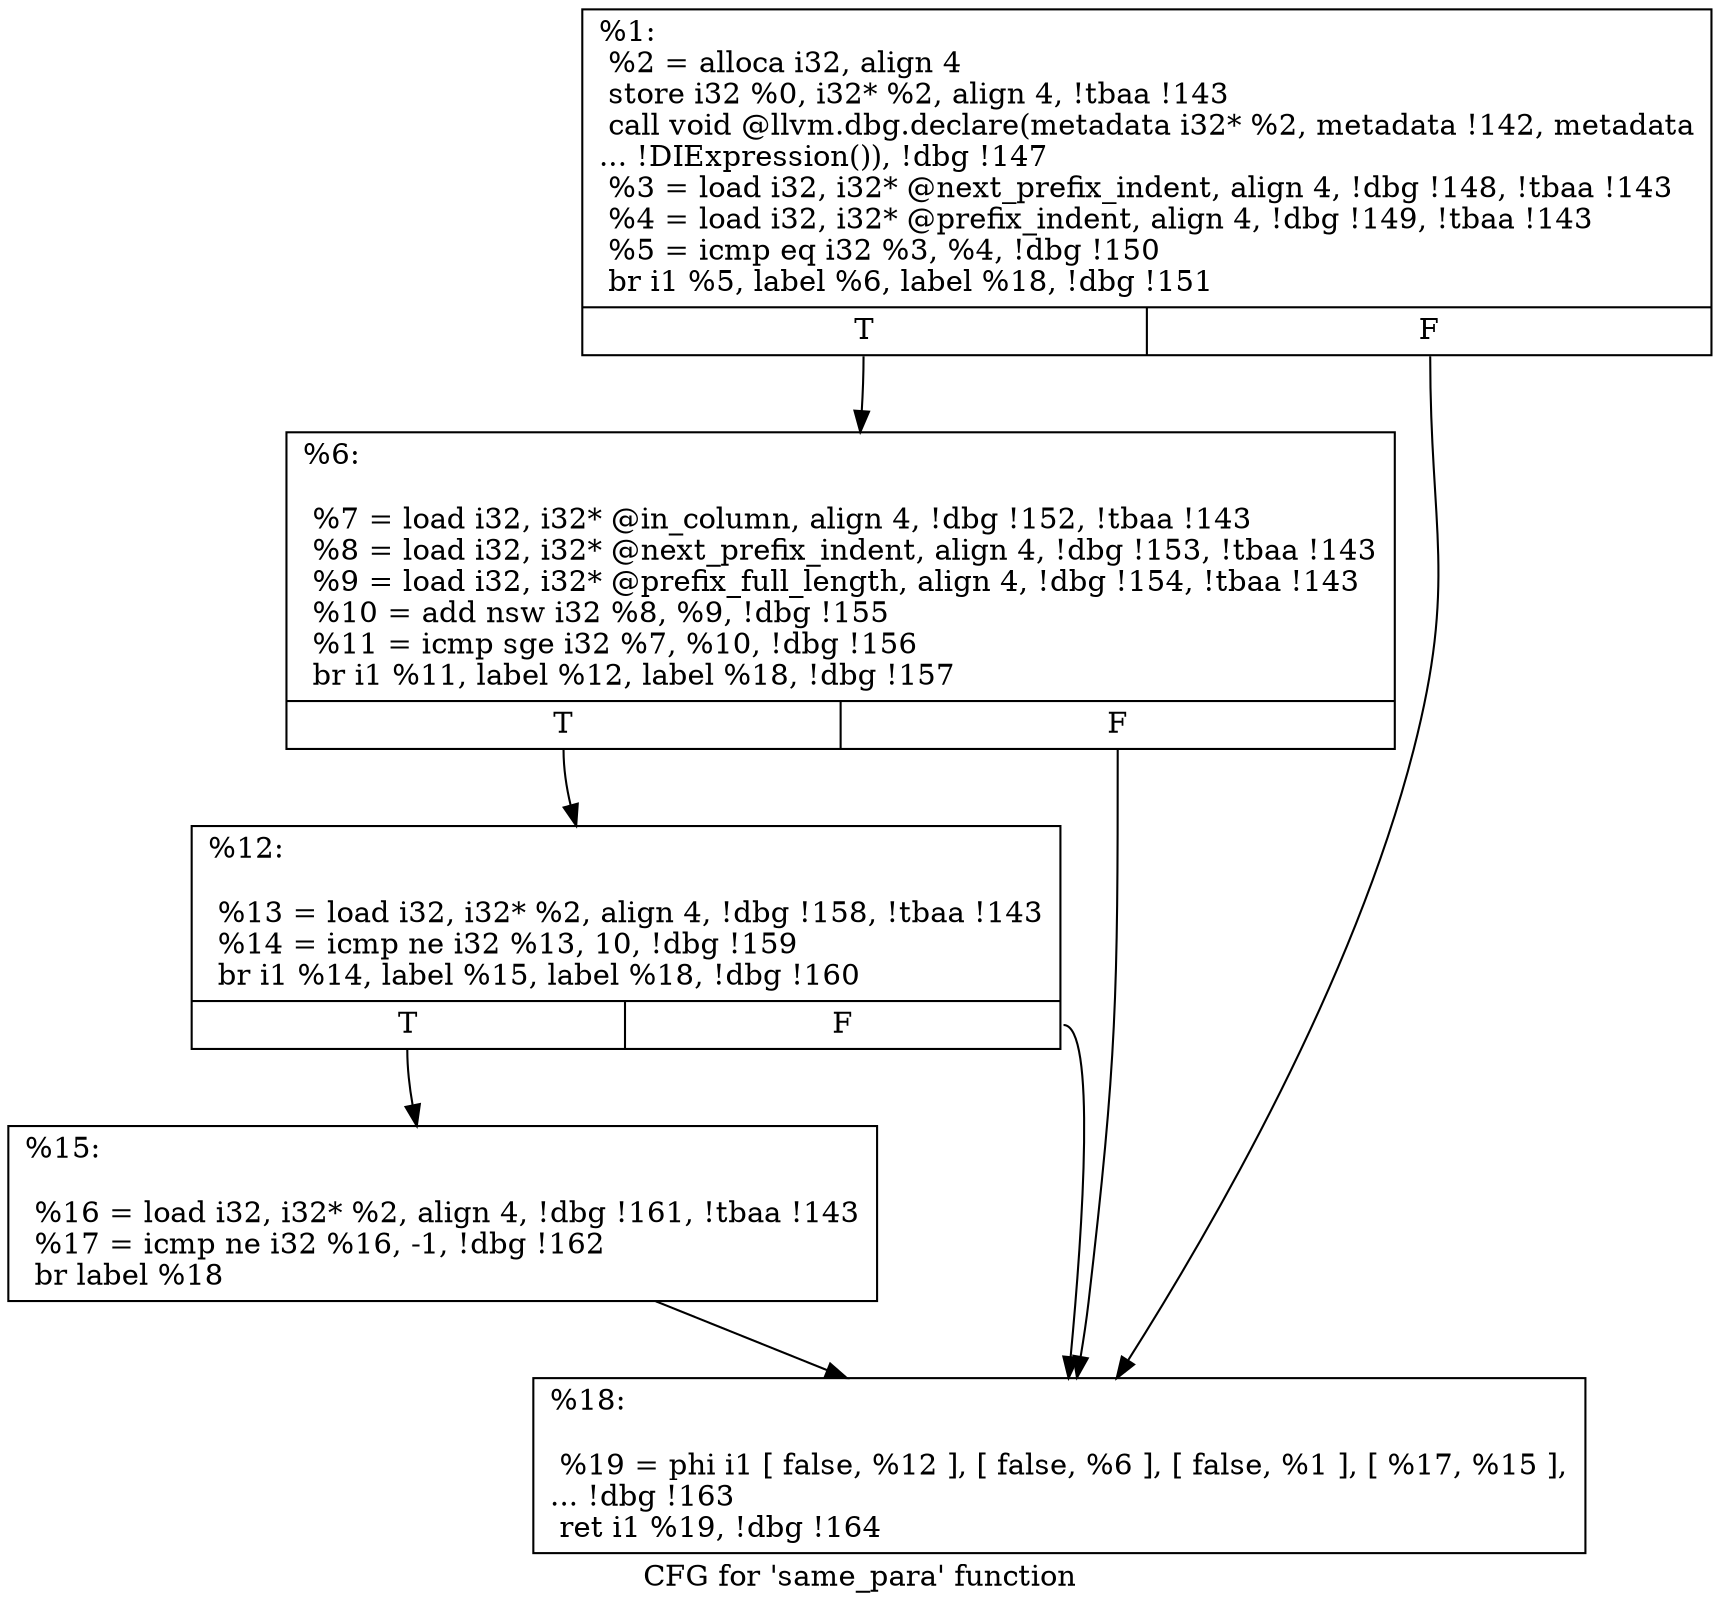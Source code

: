 digraph "CFG for 'same_para' function" {
	label="CFG for 'same_para' function";

	Node0xbbf0f0 [shape=record,label="{%1:\l  %2 = alloca i32, align 4\l  store i32 %0, i32* %2, align 4, !tbaa !143\l  call void @llvm.dbg.declare(metadata i32* %2, metadata !142, metadata\l... !DIExpression()), !dbg !147\l  %3 = load i32, i32* @next_prefix_indent, align 4, !dbg !148, !tbaa !143\l  %4 = load i32, i32* @prefix_indent, align 4, !dbg !149, !tbaa !143\l  %5 = icmp eq i32 %3, %4, !dbg !150\l  br i1 %5, label %6, label %18, !dbg !151\l|{<s0>T|<s1>F}}"];
	Node0xbbf0f0:s0 -> Node0xbbf1a0;
	Node0xbbf0f0:s1 -> Node0xbbf290;
	Node0xbbf1a0 [shape=record,label="{%6:\l\l  %7 = load i32, i32* @in_column, align 4, !dbg !152, !tbaa !143\l  %8 = load i32, i32* @next_prefix_indent, align 4, !dbg !153, !tbaa !143\l  %9 = load i32, i32* @prefix_full_length, align 4, !dbg !154, !tbaa !143\l  %10 = add nsw i32 %8, %9, !dbg !155\l  %11 = icmp sge i32 %7, %10, !dbg !156\l  br i1 %11, label %12, label %18, !dbg !157\l|{<s0>T|<s1>F}}"];
	Node0xbbf1a0:s0 -> Node0xbbf1f0;
	Node0xbbf1a0:s1 -> Node0xbbf290;
	Node0xbbf1f0 [shape=record,label="{%12:\l\l  %13 = load i32, i32* %2, align 4, !dbg !158, !tbaa !143\l  %14 = icmp ne i32 %13, 10, !dbg !159\l  br i1 %14, label %15, label %18, !dbg !160\l|{<s0>T|<s1>F}}"];
	Node0xbbf1f0:s0 -> Node0xbbf240;
	Node0xbbf1f0:s1 -> Node0xbbf290;
	Node0xbbf240 [shape=record,label="{%15:\l\l  %16 = load i32, i32* %2, align 4, !dbg !161, !tbaa !143\l  %17 = icmp ne i32 %16, -1, !dbg !162\l  br label %18\l}"];
	Node0xbbf240 -> Node0xbbf290;
	Node0xbbf290 [shape=record,label="{%18:\l\l  %19 = phi i1 [ false, %12 ], [ false, %6 ], [ false, %1 ], [ %17, %15 ],\l... !dbg !163\l  ret i1 %19, !dbg !164\l}"];
}
